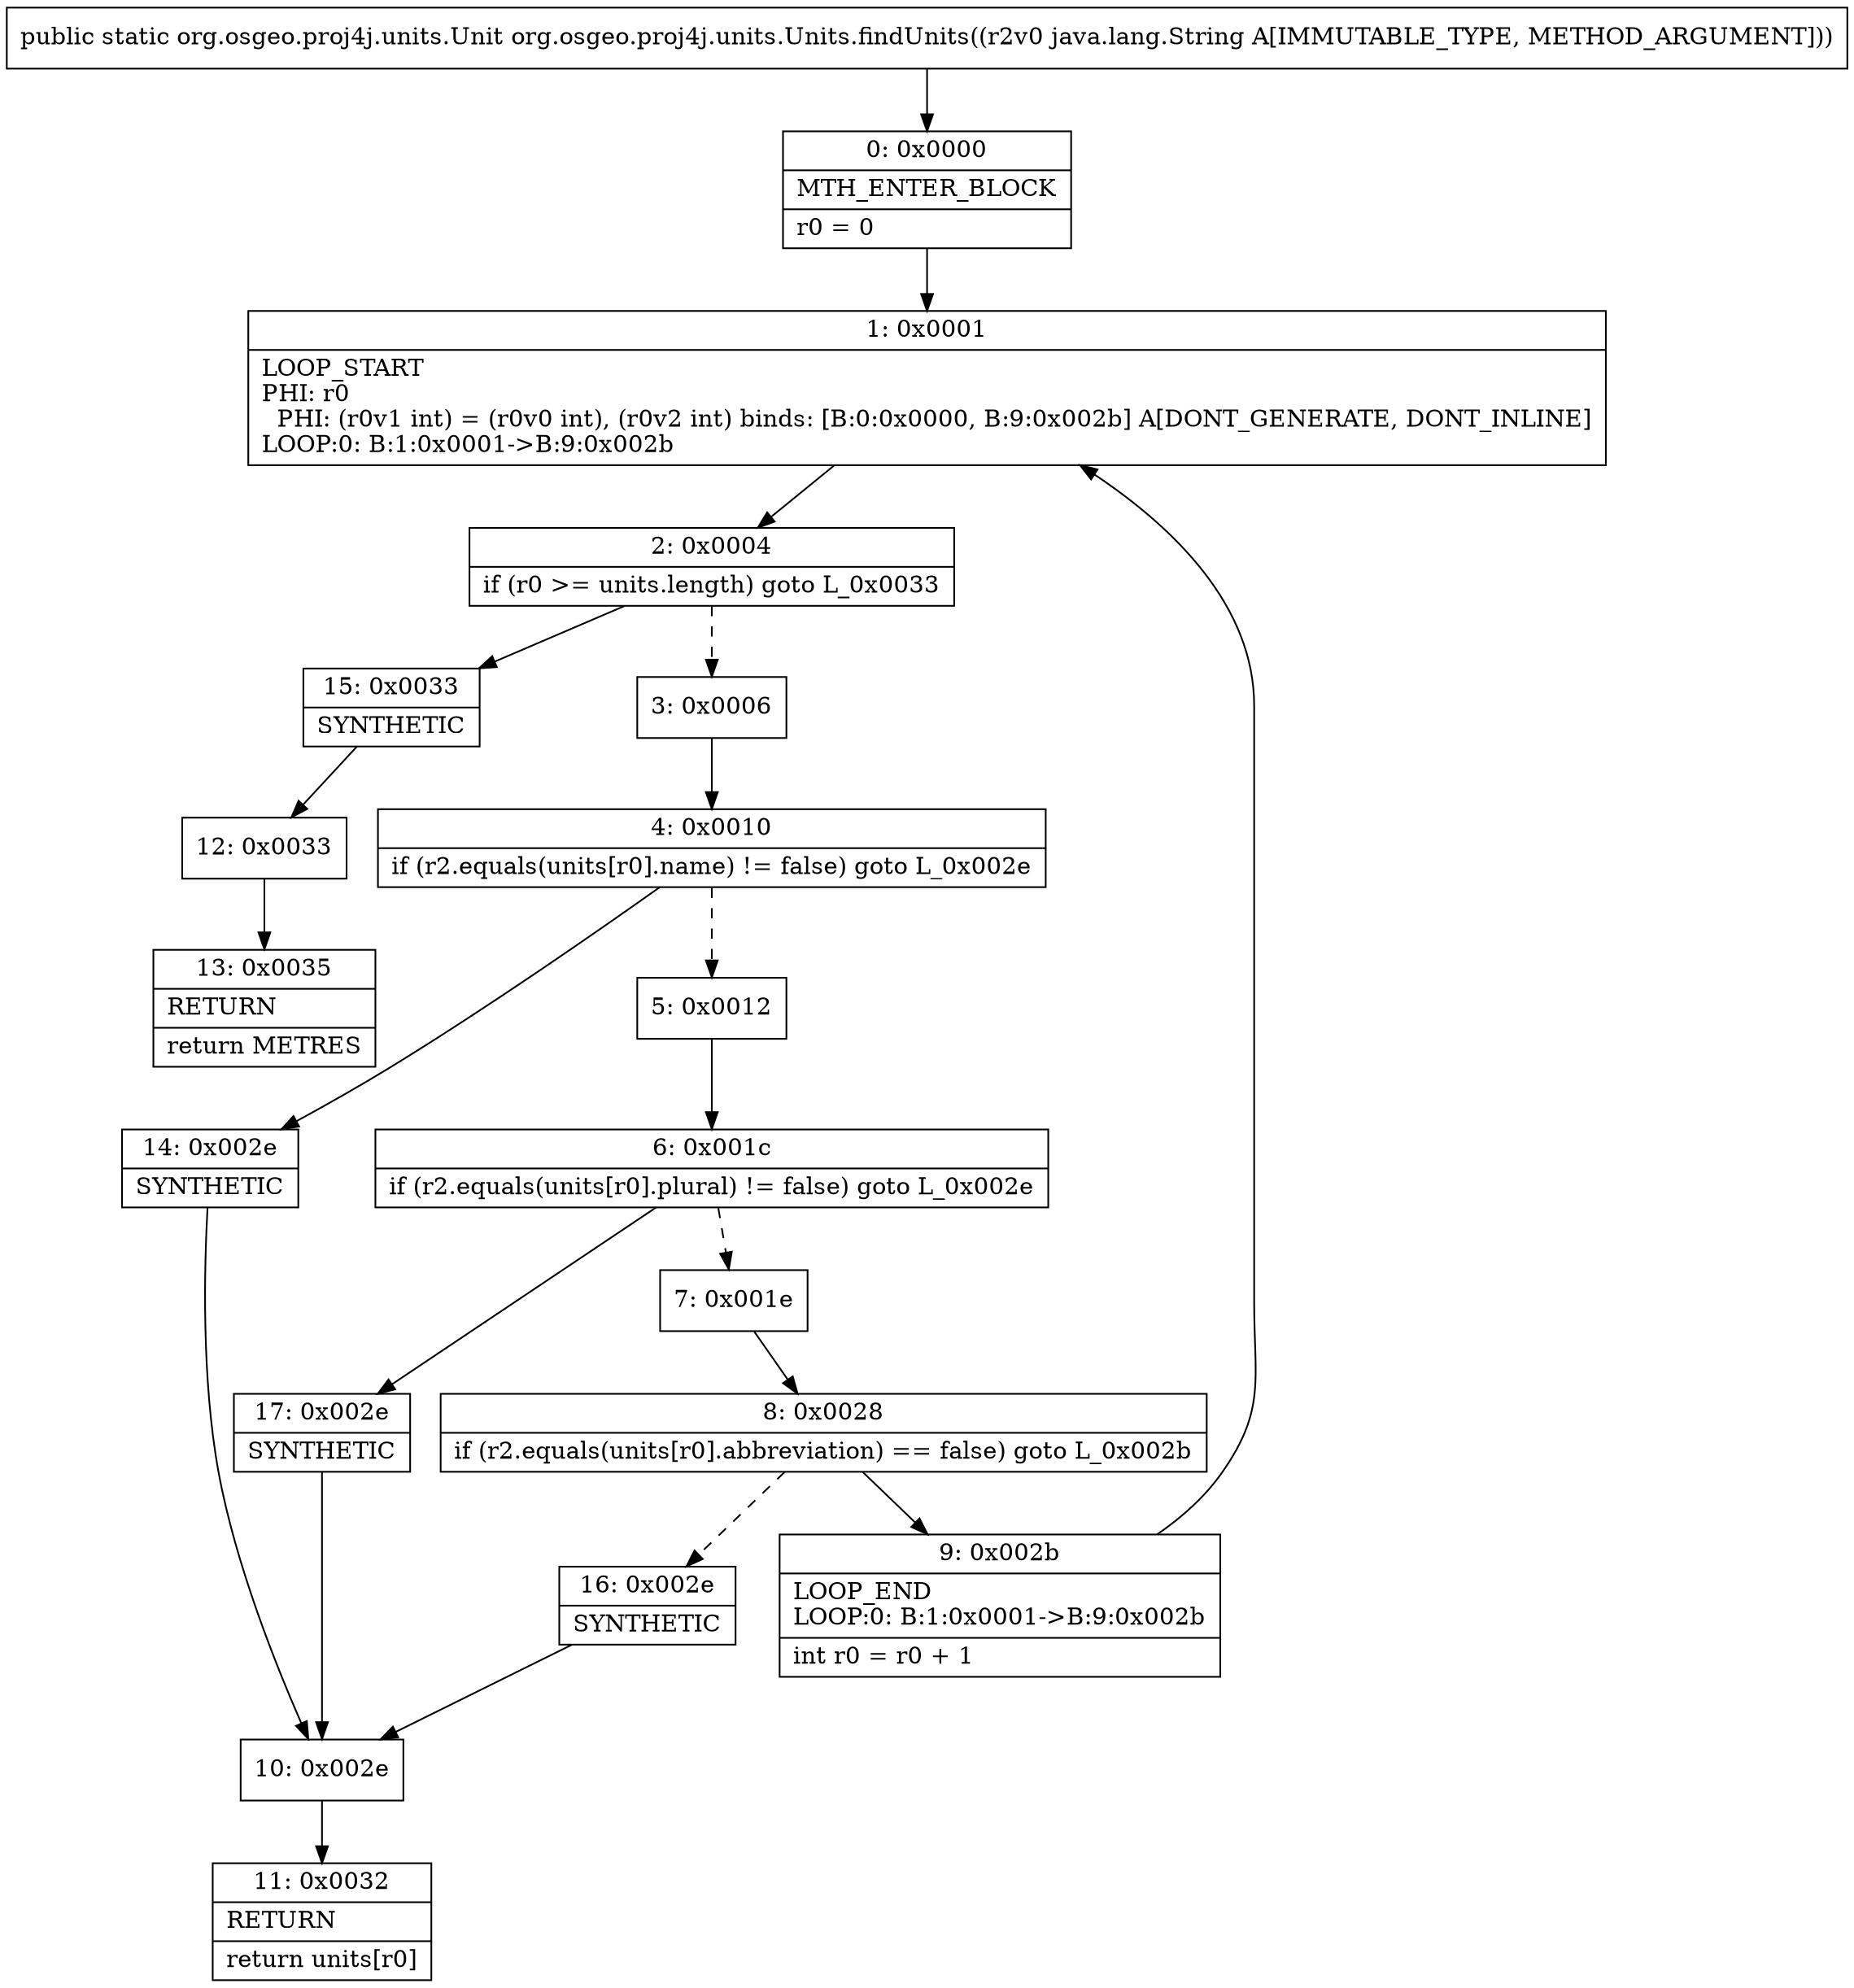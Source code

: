 digraph "CFG fororg.osgeo.proj4j.units.Units.findUnits(Ljava\/lang\/String;)Lorg\/osgeo\/proj4j\/units\/Unit;" {
Node_0 [shape=record,label="{0\:\ 0x0000|MTH_ENTER_BLOCK\l|r0 = 0\l}"];
Node_1 [shape=record,label="{1\:\ 0x0001|LOOP_START\lPHI: r0 \l  PHI: (r0v1 int) = (r0v0 int), (r0v2 int) binds: [B:0:0x0000, B:9:0x002b] A[DONT_GENERATE, DONT_INLINE]\lLOOP:0: B:1:0x0001\-\>B:9:0x002b\l}"];
Node_2 [shape=record,label="{2\:\ 0x0004|if (r0 \>= units.length) goto L_0x0033\l}"];
Node_3 [shape=record,label="{3\:\ 0x0006}"];
Node_4 [shape=record,label="{4\:\ 0x0010|if (r2.equals(units[r0].name) != false) goto L_0x002e\l}"];
Node_5 [shape=record,label="{5\:\ 0x0012}"];
Node_6 [shape=record,label="{6\:\ 0x001c|if (r2.equals(units[r0].plural) != false) goto L_0x002e\l}"];
Node_7 [shape=record,label="{7\:\ 0x001e}"];
Node_8 [shape=record,label="{8\:\ 0x0028|if (r2.equals(units[r0].abbreviation) == false) goto L_0x002b\l}"];
Node_9 [shape=record,label="{9\:\ 0x002b|LOOP_END\lLOOP:0: B:1:0x0001\-\>B:9:0x002b\l|int r0 = r0 + 1\l}"];
Node_10 [shape=record,label="{10\:\ 0x002e}"];
Node_11 [shape=record,label="{11\:\ 0x0032|RETURN\l|return units[r0]\l}"];
Node_12 [shape=record,label="{12\:\ 0x0033}"];
Node_13 [shape=record,label="{13\:\ 0x0035|RETURN\l|return METRES\l}"];
Node_14 [shape=record,label="{14\:\ 0x002e|SYNTHETIC\l}"];
Node_15 [shape=record,label="{15\:\ 0x0033|SYNTHETIC\l}"];
Node_16 [shape=record,label="{16\:\ 0x002e|SYNTHETIC\l}"];
Node_17 [shape=record,label="{17\:\ 0x002e|SYNTHETIC\l}"];
MethodNode[shape=record,label="{public static org.osgeo.proj4j.units.Unit org.osgeo.proj4j.units.Units.findUnits((r2v0 java.lang.String A[IMMUTABLE_TYPE, METHOD_ARGUMENT])) }"];
MethodNode -> Node_0;
Node_0 -> Node_1;
Node_1 -> Node_2;
Node_2 -> Node_3[style=dashed];
Node_2 -> Node_15;
Node_3 -> Node_4;
Node_4 -> Node_5[style=dashed];
Node_4 -> Node_14;
Node_5 -> Node_6;
Node_6 -> Node_7[style=dashed];
Node_6 -> Node_17;
Node_7 -> Node_8;
Node_8 -> Node_9;
Node_8 -> Node_16[style=dashed];
Node_9 -> Node_1;
Node_10 -> Node_11;
Node_12 -> Node_13;
Node_14 -> Node_10;
Node_15 -> Node_12;
Node_16 -> Node_10;
Node_17 -> Node_10;
}

